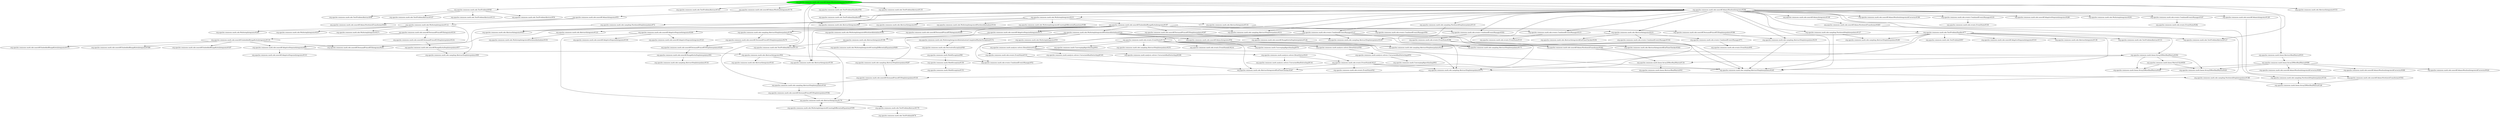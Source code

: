 digraph "cg/org.apache.commons.math.ode.nonstiff.AdamsMoultonIntegratorTest#137"
{
	"org.apache.commons.math.ode.nonstiff.AdamsMoultonIntegratorTest#137" [style=filled,fillcolor=green];
	"org.apache.commons.math.ode.nonstiff.AdamsMoultonIntegratorTest#137" -> "org.apache.commons.math.ode.TestProblem6#48";
	"org.apache.commons.math.ode.TestProblem6#48" -> "org.apache.commons.math.ode.TestProblemAbstract#54";
	"org.apache.commons.math.ode.TestProblem6#48" -> "org.apache.commons.math.ode.TestProblemAbstract#96";
	"org.apache.commons.math.ode.TestProblem6#48" -> "org.apache.commons.math.ode.TestProblemAbstract#107";
	"org.apache.commons.math.ode.TestProblem6#48" -> "org.apache.commons.math.ode.TestProblemAbstract#115";
	"org.apache.commons.math.ode.nonstiff.AdamsMoultonIntegratorTest#137" -> "org.apache.commons.math.ode.TestProblemAbstract#143";
	"org.apache.commons.math.ode.nonstiff.AdamsMoultonIntegratorTest#137" -> "org.apache.commons.math.ode.TestProblemAbstract#127";
	"org.apache.commons.math.ode.nonstiff.AdamsMoultonIntegratorTest#137" -> "org.apache.commons.math.ode.nonstiff.AdamsMoultonIntegrator#176";
	"org.apache.commons.math.ode.nonstiff.AdamsMoultonIntegrator#176" -> "org.apache.commons.math.ode.nonstiff.AdamsIntegrator#55";
	"org.apache.commons.math.ode.nonstiff.AdamsIntegrator#55" -> "org.apache.commons.math.ode.MultistepIntegrator#112";
	"org.apache.commons.math.ode.MultistepIntegrator#112" -> "org.apache.commons.math.ode.nonstiff.AdaptiveStepsizeIntegrator#93";
	"org.apache.commons.math.ode.nonstiff.AdaptiveStepsizeIntegrator#93" -> "org.apache.commons.math.ode.AbstractIntegrator#64";
	"org.apache.commons.math.ode.AbstractIntegrator#64" -> "org.apache.commons.math.ode.events.CombinedEventsManager#52";
	"org.apache.commons.math.ode.AbstractIntegrator#64" -> "org.apache.commons.math.ode.AbstractIntegrator#143";
	"org.apache.commons.math.ode.AbstractIntegrator#64" -> "org.apache.commons.math.ode.AbstractIntegrator#159";
	"org.apache.commons.math.ode.nonstiff.AdaptiveStepsizeIntegrator#93" -> "org.apache.commons.math.ode.nonstiff.AdaptiveStepsizeIntegrator#315";
	"org.apache.commons.math.ode.MultistepIntegrator#112" -> "org.apache.commons.math.ode.nonstiff.DormandPrince853Integrator#216";
	"org.apache.commons.math.ode.nonstiff.DormandPrince853Integrator#216" -> "org.apache.commons.math.ode.nonstiff.DormandPrince853StepInterpolator#232";
	"org.apache.commons.math.ode.nonstiff.DormandPrince853StepInterpolator#232" -> "org.apache.commons.math.ode.nonstiff.RungeKuttaStepInterpolator#57";
	"org.apache.commons.math.ode.nonstiff.RungeKuttaStepInterpolator#57" -> "org.apache.commons.math.ode.sampling.AbstractStepInterpolator#89";
	"org.apache.commons.math.ode.nonstiff.DormandPrince853Integrator#216" -> "org.apache.commons.math.ode.nonstiff.EmbeddedRungeKuttaIntegrator#116";
	"org.apache.commons.math.ode.nonstiff.EmbeddedRungeKuttaIntegrator#116" -> "org.apache.commons.math.ode.nonstiff.AdaptiveStepsizeIntegrator#93";
	"org.apache.commons.math.ode.nonstiff.EmbeddedRungeKuttaIntegrator#116" -> "org.apache.commons.math.ode.nonstiff.DormandPrince853Integrator#241";
	"org.apache.commons.math.ode.nonstiff.EmbeddedRungeKuttaIntegrator#116" -> "org.apache.commons.math.ode.nonstiff.EmbeddedRungeKuttaIntegrator#187";
	"org.apache.commons.math.ode.nonstiff.EmbeddedRungeKuttaIntegrator#116" -> "org.apache.commons.math.ode.nonstiff.EmbeddedRungeKuttaIntegrator#372";
	"org.apache.commons.math.ode.nonstiff.EmbeddedRungeKuttaIntegrator#116" -> "org.apache.commons.math.ode.nonstiff.EmbeddedRungeKuttaIntegrator#386";
	"org.apache.commons.math.ode.MultistepIntegrator#112" -> "org.apache.commons.math.ode.MultistepIntegrator#285";
	"org.apache.commons.math.ode.MultistepIntegrator#112" -> "org.apache.commons.math.ode.MultistepIntegrator#257";
	"org.apache.commons.math.ode.MultistepIntegrator#112" -> "org.apache.commons.math.ode.MultistepIntegrator#271";
	"org.apache.commons.math.ode.nonstiff.AdamsIntegrator#55" -> "org.apache.commons.math.ode.nonstiff.AdamsNordsieckTransformer#203";
	"org.apache.commons.math.ode.nonstiff.AdamsMoultonIntegratorTest#137" -> "org.apache.commons.math.ode.TestProblemHandler#56";
	"org.apache.commons.math.ode.TestProblemHandler#56" -> "org.apache.commons.math.ode.TestProblemHandler#67";
	"org.apache.commons.math.ode.nonstiff.AdamsMoultonIntegratorTest#137" -> "org.apache.commons.math.ode.AbstractIntegrator#87";
	"org.apache.commons.math.ode.nonstiff.AdamsMoultonIntegratorTest#137" -> "org.apache.commons.math.ode.TestProblemAbstract#135";
	"org.apache.commons.math.ode.nonstiff.AdamsMoultonIntegratorTest#137" -> "org.apache.commons.math.ode.TestProblemAbstract#119";
	"org.apache.commons.math.ode.nonstiff.AdamsMoultonIntegratorTest#137" -> "org.apache.commons.math.ode.nonstiff.AdamsMoultonIntegrator#208";
	"org.apache.commons.math.ode.nonstiff.AdamsMoultonIntegrator#208" -> "org.apache.commons.math.ode.nonstiff.AdaptiveStepsizeIntegrator#171";
	"org.apache.commons.math.ode.nonstiff.AdaptiveStepsizeIntegrator#171" -> "org.apache.commons.math.ode.AbstractIntegrator#198";
	"org.apache.commons.math.ode.AbstractIntegrator#198" -> "org.apache.commons.math.ode.TestProblemAbstract#119";
	"org.apache.commons.math.ode.nonstiff.AdamsMoultonIntegrator#208" -> "org.apache.commons.math.ode.AbstractIntegrator#167";
	"org.apache.commons.math.ode.nonstiff.AdamsMoultonIntegrator#208" -> "org.apache.commons.math.ode.AbstractIntegrator#159";
	"org.apache.commons.math.ode.nonstiff.AdamsMoultonIntegrator#208" -> "org.apache.commons.math.ode.sampling.NordsieckStepInterpolator#72";
	"org.apache.commons.math.ode.sampling.NordsieckStepInterpolator#72" -> "org.apache.commons.math.ode.sampling.AbstractStepInterpolator#89";
	"org.apache.commons.math.ode.nonstiff.AdamsMoultonIntegrator#208" -> "org.apache.commons.math.ode.sampling.NordsieckStepInterpolator#110";
	"org.apache.commons.math.ode.sampling.NordsieckStepInterpolator#110" -> "org.apache.commons.math.ode.sampling.AbstractStepInterpolator#171";
	"org.apache.commons.math.ode.nonstiff.AdamsMoultonIntegrator#208" -> "org.apache.commons.math.ode.TestProblemHandler#67";
	"org.apache.commons.math.ode.nonstiff.AdamsMoultonIntegrator#208" -> "org.apache.commons.math.ode.AbstractIntegrator#233";
	"org.apache.commons.math.ode.AbstractIntegrator#233" -> "org.apache.commons.math.ode.events.CombinedEventsManager#52";
	"org.apache.commons.math.ode.AbstractIntegrator#233" -> "org.apache.commons.math.ode.events.CombinedEventsManager#102";
	"org.apache.commons.math.ode.AbstractIntegrator#233" -> "org.apache.commons.math.ode.AbstractIntegrator$EndTimeChecker#256";
	"org.apache.commons.math.ode.AbstractIntegrator#233" -> "org.apache.commons.math.ode.events.CombinedEventsManager#71";
	"org.apache.commons.math.ode.events.CombinedEventsManager#71" -> "org.apache.commons.math.ode.events.EventState#95";
	"org.apache.commons.math.ode.nonstiff.AdamsMoultonIntegrator#208" -> "org.apache.commons.math.ode.MultistepIntegrator#215";
	"org.apache.commons.math.ode.MultistepIntegrator#215" -> "org.apache.commons.math.ode.AbstractIntegrator#116";
	"org.apache.commons.math.ode.AbstractIntegrator#116" -> "org.apache.commons.math.ode.events.CombinedEventsManager#94";
	"org.apache.commons.math.ode.MultistepIntegrator#215" -> "org.apache.commons.math.ode.AbstractIntegrator#97";
	"org.apache.commons.math.ode.MultistepIntegrator#215" -> "org.apache.commons.math.ode.MultistepIntegrator$NordsieckInitializer#316";
	"org.apache.commons.math.ode.MultistepIntegrator#215" -> "org.apache.commons.math.ode.AbstractIntegrator#87";
	"org.apache.commons.math.ode.MultistepIntegrator#215" -> "org.apache.commons.math.ode.MultistepIntegrator$CountingDifferentialEquations#388";
	"org.apache.commons.math.ode.MultistepIntegrator#215" -> "org.apache.commons.math.ode.nonstiff.EmbeddedRungeKuttaIntegrator#197";
	"org.apache.commons.math.ode.nonstiff.EmbeddedRungeKuttaIntegrator#197" -> "org.apache.commons.math.ode.nonstiff.AdaptiveStepsizeIntegrator#171";
	"org.apache.commons.math.ode.AbstractIntegrator#198" -> "org.apache.commons.math.ode.MultistepIntegrator$CountingDifferentialEquations#400";
	"org.apache.commons.math.ode.nonstiff.EmbeddedRungeKuttaIntegrator#197" -> "org.apache.commons.math.ode.AbstractIntegrator#167";
	"org.apache.commons.math.ode.nonstiff.EmbeddedRungeKuttaIntegrator#197" -> "org.apache.commons.math.ode.AbstractIntegrator#159";
	"org.apache.commons.math.ode.nonstiff.EmbeddedRungeKuttaIntegrator#197" -> "org.apache.commons.math.ode.AbstractIntegrator#123";
	"org.apache.commons.math.ode.AbstractIntegrator#123" -> "org.apache.commons.math.ode.MultistepIntegrator$NordsieckInitializer#355";
	"org.apache.commons.math.ode.nonstiff.EmbeddedRungeKuttaIntegrator#197" -> "org.apache.commons.math.ode.sampling.AbstractStepInterpolator#190";
	"org.apache.commons.math.ode.sampling.AbstractStepInterpolator#190" -> "org.apache.commons.math.ode.sampling.AbstractStepInterpolator#341";
	"org.apache.commons.math.ode.sampling.AbstractStepInterpolator#341" -> "org.apache.commons.math.ode.nonstiff.DormandPrince853StepInterpolator#392";
	"org.apache.commons.math.ode.sampling.AbstractStepInterpolator#190" -> "org.apache.commons.math.ode.nonstiff.DormandPrince853StepInterpolator#279";
	"org.apache.commons.math.ode.nonstiff.DormandPrince853StepInterpolator#279" -> "org.apache.commons.math.ode.nonstiff.DormandPrince853StepInterpolator#245";
	"org.apache.commons.math.ode.nonstiff.DormandPrince853StepInterpolator#245" -> "org.apache.commons.math.ode.nonstiff.RungeKuttaStepInterpolator#81";
	"org.apache.commons.math.ode.nonstiff.RungeKuttaStepInterpolator#81" -> "org.apache.commons.math.ode.sampling.AbstractStepInterpolator#141";
	"org.apache.commons.math.ode.nonstiff.EmbeddedRungeKuttaIntegrator#197" -> "org.apache.commons.math.ode.nonstiff.DormandPrince853StepInterpolator#287";
	"org.apache.commons.math.ode.nonstiff.DormandPrince853StepInterpolator#287" -> "org.apache.commons.math.ode.nonstiff.RungeKuttaStepInterpolator#126";
	"org.apache.commons.math.ode.nonstiff.RungeKuttaStepInterpolator#126" -> "org.apache.commons.math.ode.sampling.AbstractStepInterpolator#171";
	"org.apache.commons.math.ode.nonstiff.EmbeddedRungeKuttaIntegrator#197" -> "org.apache.commons.math.ode.nonstiff.DormandPrince853StepInterpolator#308";
	"org.apache.commons.math.ode.nonstiff.DormandPrince853StepInterpolator#308" -> "org.apache.commons.math.ode.sampling.AbstractStepInterpolator#219";
	"org.apache.commons.math.ode.sampling.AbstractStepInterpolator#219" -> "org.apache.commons.math.ode.sampling.AbstractStepInterpolator#245";
	"org.apache.commons.math.ode.nonstiff.EmbeddedRungeKuttaIntegrator#197" -> "org.apache.commons.math.ode.MultistepIntegrator$NordsieckInitializer#361";
	"org.apache.commons.math.ode.nonstiff.EmbeddedRungeKuttaIntegrator#197" -> "org.apache.commons.math.ode.AbstractIntegrator#233";
	"org.apache.commons.math.ode.nonstiff.EmbeddedRungeKuttaIntegrator#197" -> "org.apache.commons.math.ode.sampling.AbstractStepInterpolator#211";
	"org.apache.commons.math.ode.nonstiff.EmbeddedRungeKuttaIntegrator#197" -> "org.apache.commons.math.ode.AbstractIntegrator#179";
	"org.apache.commons.math.ode.AbstractIntegrator#179" -> "org.apache.commons.math.ode.MultistepIntegrator$CountingDifferentialEquations#395";
	"org.apache.commons.math.ode.MultistepIntegrator$CountingDifferentialEquations#395" -> "org.apache.commons.math.ode.AbstractIntegrator#179";
	"org.apache.commons.math.ode.AbstractIntegrator#179" -> "org.apache.commons.math.ode.TestProblemAbstract#170";
	"org.apache.commons.math.ode.TestProblemAbstract#170" -> "org.apache.commons.math.ode.TestProblem6#76";
	"org.apache.commons.math.ode.nonstiff.EmbeddedRungeKuttaIntegrator#197" -> "org.apache.commons.math.ode.nonstiff.DormandPrince853Integrator#241";
	"org.apache.commons.math.ode.nonstiff.EmbeddedRungeKuttaIntegrator#197" -> "org.apache.commons.math.ode.nonstiff.AdaptiveStepsizeIntegrator#209";
	"org.apache.commons.math.ode.nonstiff.AdaptiveStepsizeIntegrator#209" -> "org.apache.commons.math.ode.AbstractIntegrator#179";
	"org.apache.commons.math.ode.nonstiff.AdaptiveStepsizeIntegrator#209" -> "org.apache.commons.math.ode.nonstiff.AdaptiveStepsizeIntegrator#323";
	"org.apache.commons.math.ode.nonstiff.AdaptiveStepsizeIntegrator#209" -> "org.apache.commons.math.ode.nonstiff.AdaptiveStepsizeIntegrator#330";
	"org.apache.commons.math.ode.nonstiff.EmbeddedRungeKuttaIntegrator#197" -> "org.apache.commons.math.ode.nonstiff.DormandPrince853Integrator#249";
	"org.apache.commons.math.ode.nonstiff.EmbeddedRungeKuttaIntegrator#197" -> "org.apache.commons.math.ode.events.CombinedEventsManager#127";
	"org.apache.commons.math.ode.events.CombinedEventsManager#127" -> "org.apache.commons.math.ode.sampling.AbstractStepInterpolator#230";
	"org.apache.commons.math.ode.events.CombinedEventsManager#127" -> "org.apache.commons.math.ode.sampling.AbstractStepInterpolator#245";
	"org.apache.commons.math.ode.events.CombinedEventsManager#127" -> "org.apache.commons.math.ode.sampling.AbstractStepInterpolator#272";
	"org.apache.commons.math.ode.sampling.AbstractStepInterpolator#272" -> "org.apache.commons.math.ode.nonstiff.DormandPrince853StepInterpolator#318";
	"org.apache.commons.math.ode.nonstiff.DormandPrince853StepInterpolator#318" -> "org.apache.commons.math.ode.sampling.AbstractStepInterpolator#341";
	"org.apache.commons.math.ode.nonstiff.DormandPrince853StepInterpolator#392" -> "org.apache.commons.math.ode.AbstractIntegrator#179";
	"org.apache.commons.math.ode.events.CombinedEventsManager#127" -> "org.apache.commons.math.ode.events.EventState#151";
	"org.apache.commons.math.ode.events.EventState#151" -> "org.apache.commons.math.ode.AbstractIntegrator$EndTimeChecker#267";
	"org.apache.commons.math.ode.events.CombinedEventsManager#127" -> "org.apache.commons.math.ode.events.EventState#172";
	"org.apache.commons.math.ode.events.EventState#172" -> "org.apache.commons.math.ode.sampling.AbstractStepInterpolator#251";
	"org.apache.commons.math.ode.events.EventState#172" -> "org.apache.commons.math.ode.sampling.AbstractStepInterpolator#235";
	"org.apache.commons.math.ode.events.EventState#172" -> "org.apache.commons.math.ode.sampling.AbstractStepInterpolator#245";
	"org.apache.commons.math.ode.events.EventState#172" -> "org.apache.commons.math.ode.sampling.AbstractStepInterpolator#272";
	"org.apache.commons.math.ode.events.EventState#172" -> "org.apache.commons.math.ode.AbstractIntegrator$EndTimeChecker#267";
	"org.apache.commons.math.ode.nonstiff.EmbeddedRungeKuttaIntegrator#197" -> "org.apache.commons.math.ode.events.CombinedEventsManager#202";
	"org.apache.commons.math.ode.events.CombinedEventsManager#202" -> "org.apache.commons.math.ode.events.EventState#296";
	"org.apache.commons.math.ode.events.EventState#296" -> "org.apache.commons.math.ode.AbstractIntegrator$EndTimeChecker#267";
	"org.apache.commons.math.ode.nonstiff.EmbeddedRungeKuttaIntegrator#197" -> "org.apache.commons.math.ode.events.CombinedEventsManager#215";
	"org.apache.commons.math.ode.events.CombinedEventsManager#215" -> "org.apache.commons.math.ode.events.EventState#315";
	"org.apache.commons.math.ode.nonstiff.EmbeddedRungeKuttaIntegrator#197" -> "org.apache.commons.math.ode.MultistepIntegrator$NordsieckInitializer#324";
	"org.apache.commons.math.ode.MultistepIntegrator$NordsieckInitializer#324" -> "org.apache.commons.math.ode.sampling.AbstractStepInterpolator#230";
	"org.apache.commons.math.ode.MultistepIntegrator$NordsieckInitializer#324" -> "org.apache.commons.math.ode.sampling.AbstractStepInterpolator#235";
	"org.apache.commons.math.ode.MultistepIntegrator$NordsieckInitializer#324" -> "org.apache.commons.math.ode.MultistepIntegrator#59";
	"org.apache.commons.math.ode.MultistepIntegrator$NordsieckInitializer#324" -> "org.apache.commons.math.ode.sampling.AbstractStepInterpolator#245";
	"org.apache.commons.math.ode.MultistepIntegrator$NordsieckInitializer#324" -> "org.apache.commons.math.ode.sampling.AbstractStepInterpolator#287";
	"org.apache.commons.math.ode.sampling.AbstractStepInterpolator#287" -> "org.apache.commons.math.ode.nonstiff.DormandPrince853StepInterpolator#318";
	"org.apache.commons.math.ode.MultistepIntegrator$NordsieckInitializer#324" -> "org.apache.commons.math.ode.nonstiff.AdamsIntegrator#94";
	"org.apache.commons.math.ode.nonstiff.AdamsIntegrator#94" -> "org.apache.commons.math.ode.nonstiff.AdamsNordsieckTransformer#262";
	"org.apache.commons.math.ode.nonstiff.AdamsNordsieckTransformer#262" -> "org.apache.commons.math.linear.Array2DRowRealMatrix#134";
	"org.apache.commons.math.linear.Array2DRowRealMatrix#134" -> "org.apache.commons.math.linear.AbstractRealMatrix#43";
	"org.apache.commons.math.ode.nonstiff.AdamsNordsieckTransformer#262" -> "org.apache.commons.math.linear.Array2DRowRealMatrix#292";
	"org.apache.commons.math.linear.Array2DRowRealMatrix#292" -> "org.apache.commons.math.linear.MatrixUtils#650";
	"org.apache.commons.math.linear.MatrixUtils#650" -> "org.apache.commons.math.linear.Array2DRowRealMatrix#426";
	"org.apache.commons.math.linear.MatrixUtils#650" -> "org.apache.commons.math.linear.Array2DRowRealMatrix#420";
	"org.apache.commons.math.linear.Array2DRowRealMatrix#292" -> "org.apache.commons.math.linear.Array2DRowRealMatrix#420";
	"org.apache.commons.math.linear.Array2DRowRealMatrix#292" -> "org.apache.commons.math.linear.Array2DRowRealMatrix#426";
	"org.apache.commons.math.linear.Array2DRowRealMatrix#292" -> "org.apache.commons.math.linear.Array2DRowRealMatrix#134";
	"org.apache.commons.math.ode.MultistepIntegrator$NordsieckInitializer#324" -> "org.apache.commons.math.ode.MultistepIntegrator$InitializationCompletedMarkerException#374";
	"org.apache.commons.math.ode.MultistepIntegrator$InitializationCompletedMarkerException#374" -> "org.apache.commons.math.ode.DerivativeException#48";
	"org.apache.commons.math.ode.DerivativeException#48" -> "org.apache.commons.math.MathException#80";
	"org.apache.commons.math.MathException#80" -> "org.apache.commons.math.MathException#159";
	"org.apache.commons.math.MathException#159" -> "org.apache.commons.math.MathException#153";
	"org.apache.commons.math.ode.nonstiff.AdamsMoultonIntegrator#208" -> "org.apache.commons.math.ode.sampling.NordsieckStepInterpolator#127";
	"org.apache.commons.math.ode.sampling.NordsieckStepInterpolator#127" -> "org.apache.commons.math.ode.sampling.AbstractStepInterpolator#240";
	"org.apache.commons.math.ode.sampling.NordsieckStepInterpolator#127" -> "org.apache.commons.math.ode.sampling.AbstractStepInterpolator#245";
	"org.apache.commons.math.ode.nonstiff.AdamsMoultonIntegrator#208" -> "org.apache.commons.math.ode.sampling.AbstractStepInterpolator#219";
	"org.apache.commons.math.ode.nonstiff.AdamsMoultonIntegrator#208" -> "org.apache.commons.math.ode.sampling.NordsieckStepInterpolator#144";
	"org.apache.commons.math.ode.sampling.NordsieckStepInterpolator#144" -> "org.apache.commons.math.linear.Array2DRowRealMatrix#328";
	"org.apache.commons.math.ode.nonstiff.AdamsMoultonIntegrator#208" -> "org.apache.commons.math.ode.sampling.AbstractStepInterpolator#211";
	"org.apache.commons.math.ode.nonstiff.AdamsMoultonIntegrator#208" -> "org.apache.commons.math.ode.sampling.AbstractStepInterpolator#245";
	"org.apache.commons.math.ode.nonstiff.AdamsMoultonIntegrator#208" -> "org.apache.commons.math.ode.sampling.AbstractStepInterpolator#272";
	"org.apache.commons.math.ode.sampling.AbstractStepInterpolator#272" -> "org.apache.commons.math.ode.sampling.NordsieckStepInterpolator#188";
	"org.apache.commons.math.ode.sampling.NordsieckStepInterpolator#188" -> "org.apache.commons.math.linear.Array2DRowRealMatrix#328";
	"org.apache.commons.math.ode.nonstiff.AdamsMoultonIntegrator#208" -> "org.apache.commons.math.ode.AbstractIntegrator#179";
	"org.apache.commons.math.ode.nonstiff.AdamsMoultonIntegrator#208" -> "org.apache.commons.math.ode.nonstiff.AdamsIntegrator#109";
	"org.apache.commons.math.ode.nonstiff.AdamsIntegrator#109" -> "org.apache.commons.math.ode.nonstiff.AdamsNordsieckTransformer#283";
	"org.apache.commons.math.ode.nonstiff.AdamsNordsieckTransformer#283" -> "org.apache.commons.math.linear.Array2DRowRealMatrix#292";
	"org.apache.commons.math.ode.nonstiff.AdamsMoultonIntegrator#208" -> "org.apache.commons.math.ode.nonstiff.AdamsIntegrator#128";
	"org.apache.commons.math.ode.nonstiff.AdamsIntegrator#128" -> "org.apache.commons.math.ode.nonstiff.AdamsNordsieckTransformer#302";
	"org.apache.commons.math.ode.nonstiff.AdamsNordsieckTransformer#302" -> "org.apache.commons.math.linear.Array2DRowRealMatrix#328";
	"org.apache.commons.math.ode.nonstiff.AdamsMoultonIntegrator#208" -> "org.apache.commons.math.ode.nonstiff.AdamsMoultonIntegrator$Corrector#390";
	"org.apache.commons.math.ode.nonstiff.AdamsMoultonIntegrator#208" -> "org.apache.commons.math.linear.AbstractRealMatrix#919";
	"org.apache.commons.math.linear.AbstractRealMatrix#919" -> "org.apache.commons.math.linear.Array2DRowRealMatrix#496";
	"org.apache.commons.math.linear.Array2DRowRealMatrix#496" -> "org.apache.commons.math.linear.Array2DRowRealMatrix#420";
	"org.apache.commons.math.linear.Array2DRowRealMatrix#496" -> "org.apache.commons.math.linear.Array2DRowRealMatrix#426";
	"org.apache.commons.math.linear.Array2DRowRealMatrix#496" -> "org.apache.commons.math.ode.nonstiff.AdamsMoultonIntegrator$Corrector#400";
	"org.apache.commons.math.linear.Array2DRowRealMatrix#496" -> "org.apache.commons.math.ode.nonstiff.AdamsMoultonIntegrator$Corrector#406";
	"org.apache.commons.math.linear.Array2DRowRealMatrix#496" -> "org.apache.commons.math.ode.nonstiff.AdamsMoultonIntegrator$Corrector#424";
	"org.apache.commons.math.ode.nonstiff.AdamsMoultonIntegrator#208" -> "org.apache.commons.math.ode.events.CombinedEventsManager#127";
	"org.apache.commons.math.ode.nonstiff.AdamsMoultonIntegrator#208" -> "org.apache.commons.math.ode.events.CombinedEventsManager#202";
	"org.apache.commons.math.ode.nonstiff.AdamsMoultonIntegrator#208" -> "org.apache.commons.math.ode.events.CombinedEventsManager#215";
	"org.apache.commons.math.ode.nonstiff.AdamsMoultonIntegrator#208" -> "org.apache.commons.math.ode.TestProblemHandler#77";
	"org.apache.commons.math.ode.TestProblemHandler#77" -> "org.apache.commons.math.ode.nonstiff.AdaptiveStepsizeIntegrator#310";
	"org.apache.commons.math.ode.TestProblemHandler#77" -> "org.apache.commons.math.ode.TestProblemAbstract#127";
	"org.apache.commons.math.ode.TestProblemHandler#77" -> "org.apache.commons.math.ode.AbstractIntegrator#138";
	"org.apache.commons.math.ode.TestProblemHandler#77" -> "org.apache.commons.math.ode.sampling.AbstractStepInterpolator#230";
	"org.apache.commons.math.ode.TestProblemHandler#77" -> "org.apache.commons.math.ode.sampling.AbstractStepInterpolator#235";
	"org.apache.commons.math.ode.TestProblemHandler#77" -> "org.apache.commons.math.ode.TestProblemAbstract#151";
	"org.apache.commons.math.ode.TestProblemHandler#77" -> "org.apache.commons.math.ode.sampling.AbstractStepInterpolator#245";
	"org.apache.commons.math.ode.TestProblemHandler#77" -> "org.apache.commons.math.ode.sampling.AbstractStepInterpolator#272";
	"org.apache.commons.math.ode.TestProblemHandler#77" -> "org.apache.commons.math.ode.sampling.AbstractStepInterpolator#240";
	"org.apache.commons.math.ode.TestProblemHandler#77" -> "org.apache.commons.math.ode.TestProblem6#87";
	"org.apache.commons.math.ode.nonstiff.AdamsMoultonIntegrator#208" -> "org.apache.commons.math.ode.events.CombinedEventsManager#235";
	"org.apache.commons.math.ode.events.CombinedEventsManager#235" -> "org.apache.commons.math.ode.events.EventState#330";
	"org.apache.commons.math.ode.nonstiff.AdamsMoultonIntegrator#208" -> "org.apache.commons.math.ode.nonstiff.AdaptiveStepsizeIntegrator#280";
	"org.apache.commons.math.ode.nonstiff.AdamsMoultonIntegrator#208" -> "org.apache.commons.math.ode.MultistepIntegrator#293";
	"org.apache.commons.math.ode.events.EventState#172" -> "org.apache.commons.math.ode.events.EventState$1#214";
	"org.apache.commons.math.ode.events.EventState#172" -> "org.apache.commons.math.analysis.solvers.BrentSolver#56";
	"org.apache.commons.math.analysis.solvers.BrentSolver#56" -> "org.apache.commons.math.analysis.solvers.UnivariateRealSolverImpl#93";
	"org.apache.commons.math.analysis.solvers.UnivariateRealSolverImpl#93" -> "org.apache.commons.math.ConvergingAlgorithmImpl#61";
	"org.apache.commons.math.ode.events.EventState#172" -> "org.apache.commons.math.ConvergingAlgorithmImpl#78";
	"org.apache.commons.math.ode.events.EventState#172" -> "org.apache.commons.math.ConvergingAlgorithmImpl#93";
	"org.apache.commons.math.ode.events.EventState#172" -> "org.apache.commons.math.analysis.solvers.BrentSolver#158";
	"org.apache.commons.math.analysis.solvers.BrentSolver#158" -> "org.apache.commons.math.analysis.solvers.UnivariateRealSolverImpl#165";
	"org.apache.commons.math.analysis.solvers.BrentSolver#158" -> "org.apache.commons.math.analysis.solvers.UnivariateRealSolverImpl#208";
	"org.apache.commons.math.analysis.solvers.BrentSolver#158" -> "org.apache.commons.math.ode.events.EventState$1#217";
	"org.apache.commons.math.ode.events.EventState$1#217" -> "org.apache.commons.math.ode.sampling.AbstractStepInterpolator#245";
	"org.apache.commons.math.ode.events.EventState$1#217" -> "org.apache.commons.math.ode.events.EventState#42";
	"org.apache.commons.math.ode.events.EventState$1#217" -> "org.apache.commons.math.ode.sampling.AbstractStepInterpolator#272";
	"org.apache.commons.math.ode.events.EventState$1#217" -> "org.apache.commons.math.ode.AbstractIntegrator$EndTimeChecker#267";
	"org.apache.commons.math.analysis.solvers.BrentSolver#158" -> "org.apache.commons.math.analysis.solvers.BrentSolver#221";
	"org.apache.commons.math.analysis.solvers.BrentSolver#221" -> "org.apache.commons.math.ode.events.EventState$1#217";
	"org.apache.commons.math.analysis.solvers.BrentSolver#221" -> "org.apache.commons.math.analysis.solvers.UnivariateRealSolverImpl#141";
	"org.apache.commons.math.ode.nonstiff.AdamsMoultonIntegrator#208" -> "org.apache.commons.math.ode.events.CombinedEventsManager#187";
	"org.apache.commons.math.ode.events.CombinedEventsManager#187" -> "org.apache.commons.math.ode.events.EventState#282";
	"org.apache.commons.math.ode.events.EventState#296" -> "org.apache.commons.math.ode.AbstractIntegrator$EndTimeChecker#262";
	"org.apache.commons.math.ode.nonstiff.AdamsMoultonIntegratorTest#137" -> "org.apache.commons.math.ode.AbstractIntegrator#153";
}
